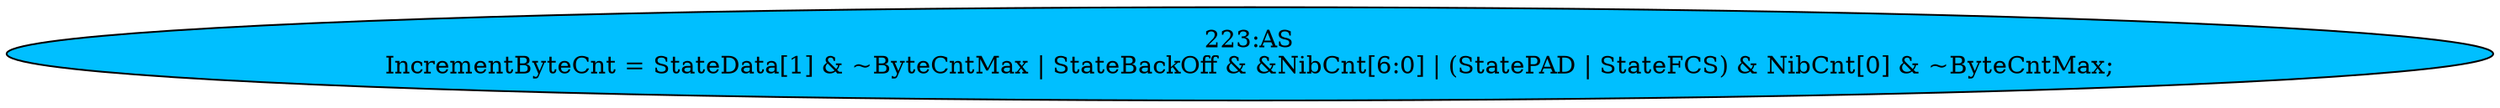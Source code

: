 strict digraph "" {
	node [label="\N"];
	"223:AS"	 [ast="<pyverilog.vparser.ast.Assign object at 0x7f469f2f95d0>",
		def_var="['IncrementByteCnt']",
		fillcolor=deepskyblue,
		label="223:AS
IncrementByteCnt = StateData[1] & ~ByteCntMax | StateBackOff & &NibCnt[6:0] | (StatePAD | StateFCS) & NibCnt[0] & ~ByteCntMax;",
		statements="[]",
		style=filled,
		typ=Assign,
		use_var="['StateData', 'ByteCntMax', 'StateBackOff', 'NibCnt', 'StatePAD', 'StateFCS', 'NibCnt', 'ByteCntMax']"];
}
